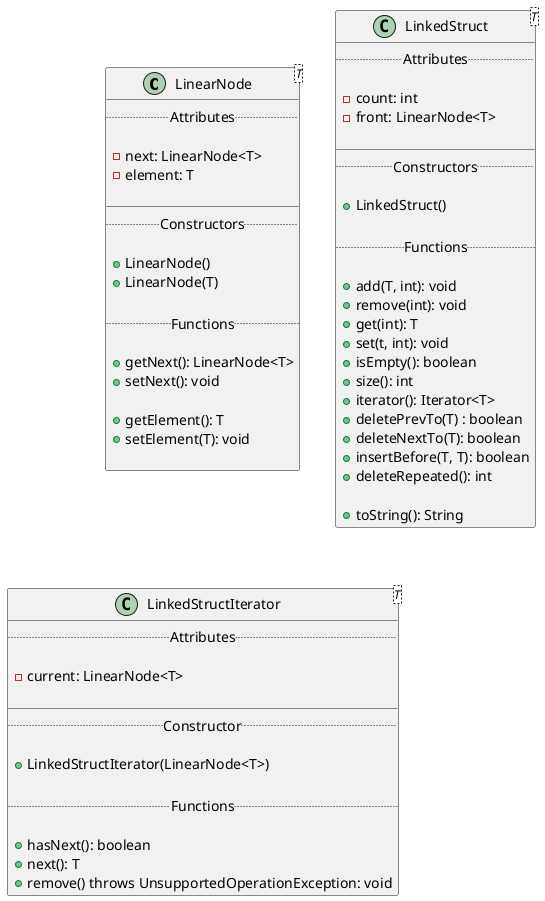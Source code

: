 @startuml LinkedStructures
class LinearNode<T>{
    .. Attributes ..
    
    - next: LinearNode<T>
    - element: T

    ____
    .. Constructors ..

    + LinearNode()
    + LinearNode(T)

    .. Functions ..

    + getNext(): LinearNode<T>
    + setNext(): void

    + getElement(): T
    + setElement(T): void

}
class LinkedStruct<T>{
    .. Attributes ..

    - count: int
    - front: LinearNode<T>

    ____
    .. Constructors ..

    + LinkedStruct()

    .. Functions ..

    + add(T, int): void
    + remove(int): void
    + get(int): T
    + set(t, int): void
    + isEmpty(): boolean
    + size(): int
    + iterator(): Iterator<T>
    + deletePrevTo(T) : boolean
    + deleteNextTo(T): boolean
    + insertBefore(T, T): boolean
    + deleteRepeated(): int

    + toString(): String
}
class LinkedStructIterator<T>{
    .. Attributes ..

    - current: LinearNode<T>

    ____
    .. Constructor ..

    + LinkedStructIterator(LinearNode<T>)

    .. Functions ..

    + hasNext(): boolean
    + next(): T
    + remove() throws UnsupportedOperationException: void
}
@enduml